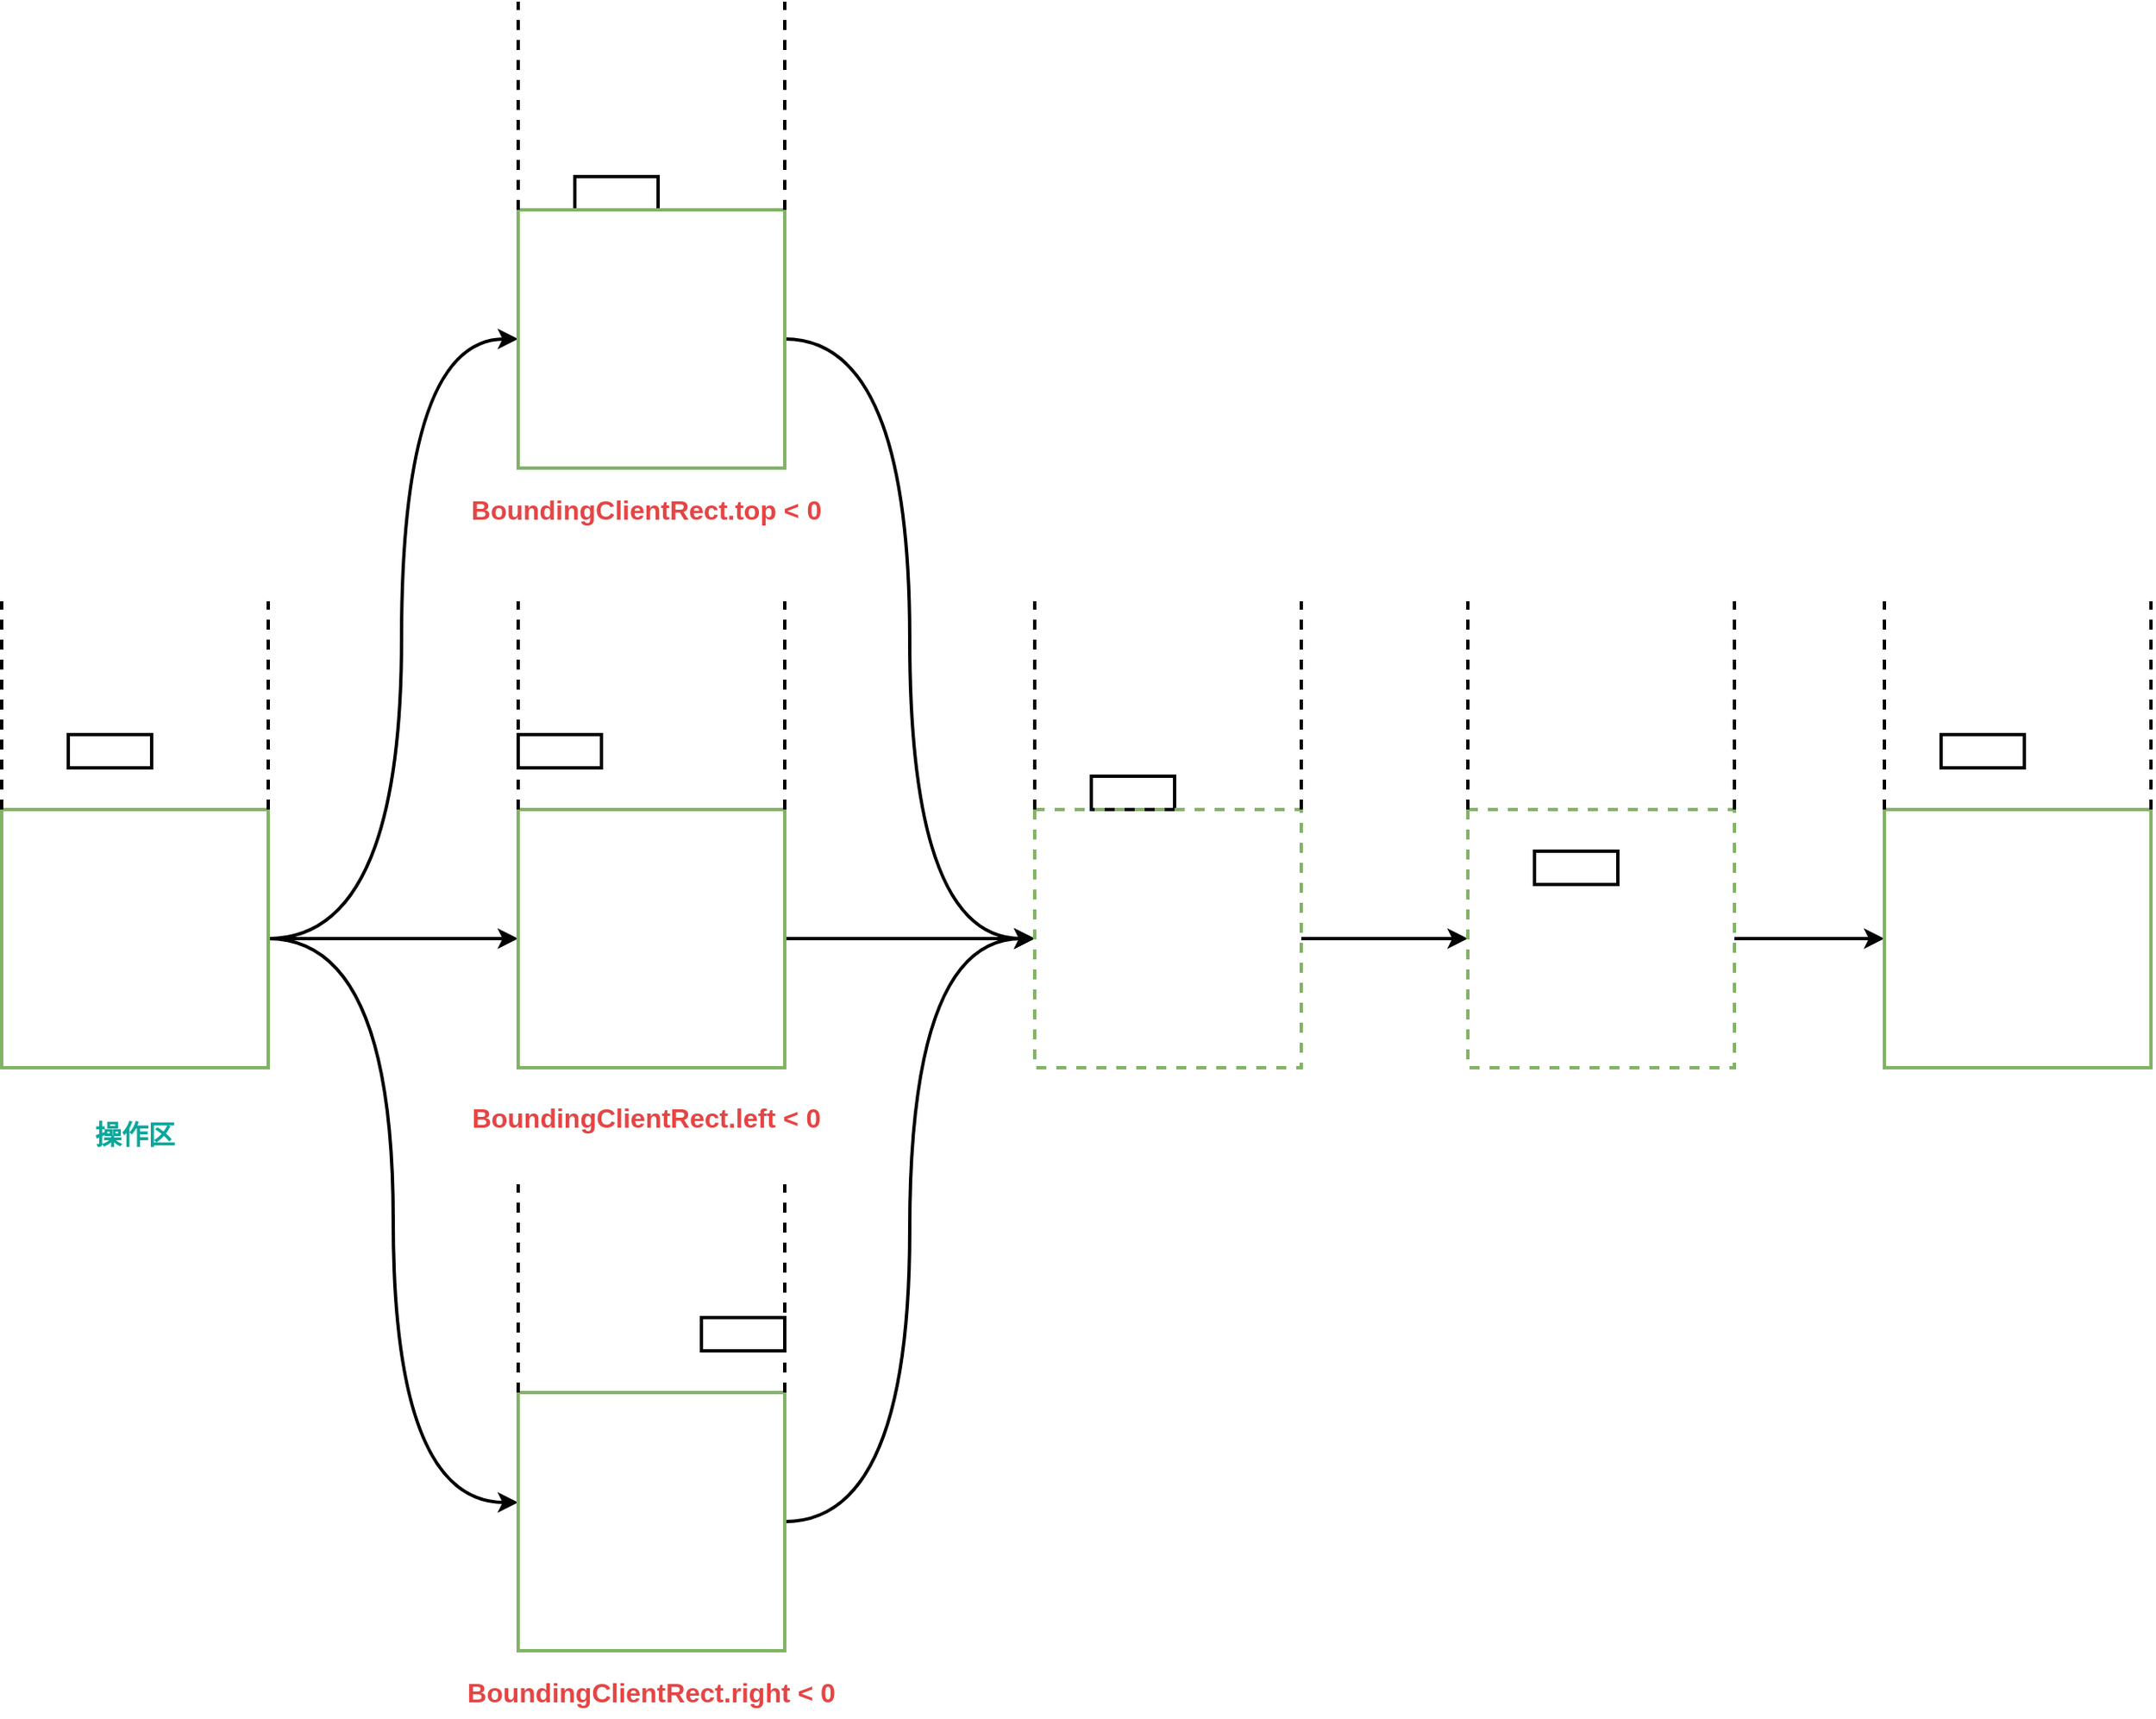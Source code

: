 <mxfile version="20.8.13" type="github">
  <diagram name="第 1 页" id="pyim4qZ4rd5q3mOowQ-e">
    <mxGraphModel dx="2120" dy="1138" grid="1" gridSize="10" guides="1" tooltips="1" connect="1" arrows="1" fold="1" page="1" pageScale="1" pageWidth="827" pageHeight="1169" math="0" shadow="0">
      <root>
        <mxCell id="0" />
        <mxCell id="1" parent="0" />
        <mxCell id="yMuCJ4eydJoWDQ9Kz_5B-1" value="" style="rounded=0;whiteSpace=wrap;html=1;strokeWidth=2;" vertex="1" parent="1">
          <mxGeometry x="110" y="470" width="50" height="20" as="geometry" />
        </mxCell>
        <mxCell id="yMuCJ4eydJoWDQ9Kz_5B-39" style="edgeStyle=orthogonalEdgeStyle;rounded=0;orthogonalLoop=1;jettySize=auto;html=1;entryX=0;entryY=0.5;entryDx=0;entryDy=0;strokeWidth=2;curved=1;" edge="1" parent="1" source="yMuCJ4eydJoWDQ9Kz_5B-2" target="yMuCJ4eydJoWDQ9Kz_5B-8">
          <mxGeometry relative="1" as="geometry">
            <Array as="points">
              <mxPoint x="310" y="593" />
              <mxPoint x="310" y="233" />
            </Array>
          </mxGeometry>
        </mxCell>
        <mxCell id="yMuCJ4eydJoWDQ9Kz_5B-40" style="edgeStyle=orthogonalEdgeStyle;curved=1;rounded=0;orthogonalLoop=1;jettySize=auto;html=1;entryX=0;entryY=0.5;entryDx=0;entryDy=0;strokeWidth=2;" edge="1" parent="1" source="yMuCJ4eydJoWDQ9Kz_5B-2" target="yMuCJ4eydJoWDQ9Kz_5B-15">
          <mxGeometry relative="1" as="geometry" />
        </mxCell>
        <mxCell id="yMuCJ4eydJoWDQ9Kz_5B-41" style="edgeStyle=orthogonalEdgeStyle;curved=1;rounded=0;orthogonalLoop=1;jettySize=auto;html=1;entryX=0;entryY=0.426;entryDx=0;entryDy=0;entryPerimeter=0;strokeWidth=2;" edge="1" parent="1" source="yMuCJ4eydJoWDQ9Kz_5B-2" target="yMuCJ4eydJoWDQ9Kz_5B-19">
          <mxGeometry relative="1" as="geometry" />
        </mxCell>
        <mxCell id="yMuCJ4eydJoWDQ9Kz_5B-2" value="" style="rounded=0;whiteSpace=wrap;html=1;glass=0;strokeWidth=2;fillColor=none;strokeColor=#82b366;" vertex="1" parent="1">
          <mxGeometry x="70" y="515" width="160" height="155" as="geometry" />
        </mxCell>
        <mxCell id="yMuCJ4eydJoWDQ9Kz_5B-3" value="&lt;b&gt;&lt;font color=&quot;#08a89c&quot; style=&quot;font-size: 16px;&quot;&gt;操作区&lt;/font&gt;&lt;/b&gt;" style="text;html=1;strokeColor=none;fillColor=none;align=center;verticalAlign=middle;whiteSpace=wrap;rounded=0;" vertex="1" parent="1">
          <mxGeometry x="120" y="695" width="60" height="30" as="geometry" />
        </mxCell>
        <mxCell id="yMuCJ4eydJoWDQ9Kz_5B-5" value="" style="endArrow=none;html=1;rounded=0;strokeWidth=2;dashed=1;" edge="1" parent="1">
          <mxGeometry width="50" height="50" relative="1" as="geometry">
            <mxPoint x="70" y="515" as="sourcePoint" />
            <mxPoint x="70" y="390" as="targetPoint" />
          </mxGeometry>
        </mxCell>
        <mxCell id="yMuCJ4eydJoWDQ9Kz_5B-6" value="" style="endArrow=none;html=1;rounded=0;strokeWidth=2;dashed=1;" edge="1" parent="1">
          <mxGeometry width="50" height="50" relative="1" as="geometry">
            <mxPoint x="230" y="515" as="sourcePoint" />
            <mxPoint x="230" y="390" as="targetPoint" />
          </mxGeometry>
        </mxCell>
        <mxCell id="yMuCJ4eydJoWDQ9Kz_5B-7" value="" style="rounded=0;whiteSpace=wrap;html=1;strokeWidth=2;" vertex="1" parent="1">
          <mxGeometry x="414" y="135" width="50" height="20" as="geometry" />
        </mxCell>
        <mxCell id="yMuCJ4eydJoWDQ9Kz_5B-43" style="edgeStyle=orthogonalEdgeStyle;curved=1;rounded=0;orthogonalLoop=1;jettySize=auto;html=1;entryX=0;entryY=0.5;entryDx=0;entryDy=0;strokeWidth=2;" edge="1" parent="1" source="yMuCJ4eydJoWDQ9Kz_5B-8" target="yMuCJ4eydJoWDQ9Kz_5B-28">
          <mxGeometry relative="1" as="geometry" />
        </mxCell>
        <mxCell id="yMuCJ4eydJoWDQ9Kz_5B-8" value="" style="rounded=0;whiteSpace=wrap;html=1;glass=0;strokeWidth=2;fillColor=none;strokeColor=#82b366;" vertex="1" parent="1">
          <mxGeometry x="380" y="155" width="160" height="155" as="geometry" />
        </mxCell>
        <mxCell id="yMuCJ4eydJoWDQ9Kz_5B-9" value="" style="endArrow=none;html=1;rounded=0;strokeWidth=2;dashed=1;" edge="1" parent="1">
          <mxGeometry width="50" height="50" relative="1" as="geometry">
            <mxPoint x="380" y="155" as="sourcePoint" />
            <mxPoint x="380" y="30" as="targetPoint" />
          </mxGeometry>
        </mxCell>
        <mxCell id="yMuCJ4eydJoWDQ9Kz_5B-10" value="" style="endArrow=none;html=1;rounded=0;strokeWidth=2;dashed=1;" edge="1" parent="1">
          <mxGeometry width="50" height="50" relative="1" as="geometry">
            <mxPoint x="540" y="155" as="sourcePoint" />
            <mxPoint x="540" y="30" as="targetPoint" />
          </mxGeometry>
        </mxCell>
        <mxCell id="yMuCJ4eydJoWDQ9Kz_5B-14" value="" style="rounded=0;whiteSpace=wrap;html=1;strokeWidth=2;" vertex="1" parent="1">
          <mxGeometry x="380" y="470" width="50" height="20" as="geometry" />
        </mxCell>
        <mxCell id="yMuCJ4eydJoWDQ9Kz_5B-44" style="edgeStyle=orthogonalEdgeStyle;curved=1;rounded=0;orthogonalLoop=1;jettySize=auto;html=1;entryX=0;entryY=0.5;entryDx=0;entryDy=0;strokeWidth=2;" edge="1" parent="1" source="yMuCJ4eydJoWDQ9Kz_5B-15" target="yMuCJ4eydJoWDQ9Kz_5B-28">
          <mxGeometry relative="1" as="geometry" />
        </mxCell>
        <mxCell id="yMuCJ4eydJoWDQ9Kz_5B-15" value="" style="rounded=0;whiteSpace=wrap;html=1;glass=0;strokeWidth=2;fillColor=none;strokeColor=#82b366;" vertex="1" parent="1">
          <mxGeometry x="380" y="515" width="160" height="155" as="geometry" />
        </mxCell>
        <mxCell id="yMuCJ4eydJoWDQ9Kz_5B-16" value="" style="endArrow=none;html=1;rounded=0;strokeWidth=2;dashed=1;" edge="1" parent="1">
          <mxGeometry width="50" height="50" relative="1" as="geometry">
            <mxPoint x="380" y="515" as="sourcePoint" />
            <mxPoint x="380" y="390" as="targetPoint" />
          </mxGeometry>
        </mxCell>
        <mxCell id="yMuCJ4eydJoWDQ9Kz_5B-17" value="" style="endArrow=none;html=1;rounded=0;strokeWidth=2;dashed=1;" edge="1" parent="1">
          <mxGeometry width="50" height="50" relative="1" as="geometry">
            <mxPoint x="540.0" y="515" as="sourcePoint" />
            <mxPoint x="540.0" y="390" as="targetPoint" />
          </mxGeometry>
        </mxCell>
        <mxCell id="yMuCJ4eydJoWDQ9Kz_5B-18" value="" style="rounded=0;whiteSpace=wrap;html=1;strokeWidth=2;" vertex="1" parent="1">
          <mxGeometry x="490" y="820" width="50" height="20" as="geometry" />
        </mxCell>
        <mxCell id="yMuCJ4eydJoWDQ9Kz_5B-45" style="edgeStyle=orthogonalEdgeStyle;curved=1;rounded=0;orthogonalLoop=1;jettySize=auto;html=1;entryX=0;entryY=0.5;entryDx=0;entryDy=0;strokeWidth=2;" edge="1" parent="1" source="yMuCJ4eydJoWDQ9Kz_5B-19" target="yMuCJ4eydJoWDQ9Kz_5B-28">
          <mxGeometry relative="1" as="geometry" />
        </mxCell>
        <mxCell id="yMuCJ4eydJoWDQ9Kz_5B-19" value="" style="rounded=0;whiteSpace=wrap;html=1;glass=0;strokeWidth=2;fillColor=none;strokeColor=#82b366;" vertex="1" parent="1">
          <mxGeometry x="380" y="865" width="160" height="155" as="geometry" />
        </mxCell>
        <mxCell id="yMuCJ4eydJoWDQ9Kz_5B-20" value="" style="endArrow=none;html=1;rounded=0;strokeWidth=2;dashed=1;" edge="1" parent="1">
          <mxGeometry width="50" height="50" relative="1" as="geometry">
            <mxPoint x="380" y="865" as="sourcePoint" />
            <mxPoint x="380" y="740" as="targetPoint" />
          </mxGeometry>
        </mxCell>
        <mxCell id="yMuCJ4eydJoWDQ9Kz_5B-21" value="" style="endArrow=none;html=1;rounded=0;strokeWidth=2;dashed=1;" edge="1" parent="1">
          <mxGeometry width="50" height="50" relative="1" as="geometry">
            <mxPoint x="540.0" y="865" as="sourcePoint" />
            <mxPoint x="540.0" y="740" as="targetPoint" />
          </mxGeometry>
        </mxCell>
        <mxCell id="yMuCJ4eydJoWDQ9Kz_5B-22" value="&lt;font color=&quot;#e54545&quot;&gt;&lt;span style=&quot;font-size: 16px;&quot;&gt;&lt;b&gt;BoundingClientRect.top &amp;lt; 0&lt;/b&gt;&lt;/span&gt;&lt;/font&gt;" style="text;html=1;strokeColor=none;fillColor=none;align=center;verticalAlign=middle;whiteSpace=wrap;rounded=0;" vertex="1" parent="1">
          <mxGeometry x="327.34" y="320" width="260" height="30" as="geometry" />
        </mxCell>
        <mxCell id="yMuCJ4eydJoWDQ9Kz_5B-24" value="&lt;font color=&quot;#e54545&quot;&gt;&lt;span style=&quot;font-size: 16px;&quot;&gt;&lt;b&gt;BoundingClientRect.left &amp;lt; 0&lt;/b&gt;&lt;/span&gt;&lt;/font&gt;" style="text;html=1;strokeColor=none;fillColor=none;align=center;verticalAlign=middle;whiteSpace=wrap;rounded=0;" vertex="1" parent="1">
          <mxGeometry x="327.34" y="685" width="260" height="30" as="geometry" />
        </mxCell>
        <mxCell id="yMuCJ4eydJoWDQ9Kz_5B-26" value="&lt;font color=&quot;#e54545&quot;&gt;&lt;span style=&quot;font-size: 16px;&quot;&gt;&lt;b&gt;BoundingClientRect.right &amp;lt; 0&lt;/b&gt;&lt;/span&gt;&lt;/font&gt;" style="text;html=1;strokeColor=none;fillColor=none;align=center;verticalAlign=middle;whiteSpace=wrap;rounded=0;" vertex="1" parent="1">
          <mxGeometry x="330" y="1030" width="260" height="30" as="geometry" />
        </mxCell>
        <mxCell id="yMuCJ4eydJoWDQ9Kz_5B-27" value="" style="rounded=0;whiteSpace=wrap;html=1;strokeWidth=2;" vertex="1" parent="1">
          <mxGeometry x="724" y="495" width="50" height="20" as="geometry" />
        </mxCell>
        <mxCell id="yMuCJ4eydJoWDQ9Kz_5B-46" style="edgeStyle=orthogonalEdgeStyle;curved=1;rounded=0;orthogonalLoop=1;jettySize=auto;html=1;entryX=0;entryY=0.5;entryDx=0;entryDy=0;strokeWidth=2;" edge="1" parent="1" source="yMuCJ4eydJoWDQ9Kz_5B-28" target="yMuCJ4eydJoWDQ9Kz_5B-32">
          <mxGeometry relative="1" as="geometry" />
        </mxCell>
        <mxCell id="yMuCJ4eydJoWDQ9Kz_5B-28" value="" style="rounded=0;whiteSpace=wrap;html=1;glass=0;strokeWidth=2;fillColor=none;strokeColor=#82b366;dashed=1;" vertex="1" parent="1">
          <mxGeometry x="690" y="515" width="160" height="155" as="geometry" />
        </mxCell>
        <mxCell id="yMuCJ4eydJoWDQ9Kz_5B-29" value="" style="endArrow=none;html=1;rounded=0;strokeWidth=2;dashed=1;" edge="1" parent="1">
          <mxGeometry width="50" height="50" relative="1" as="geometry">
            <mxPoint x="690" y="515" as="sourcePoint" />
            <mxPoint x="690" y="390" as="targetPoint" />
          </mxGeometry>
        </mxCell>
        <mxCell id="yMuCJ4eydJoWDQ9Kz_5B-30" value="" style="endArrow=none;html=1;rounded=0;strokeWidth=2;dashed=1;" edge="1" parent="1">
          <mxGeometry width="50" height="50" relative="1" as="geometry">
            <mxPoint x="850" y="515" as="sourcePoint" />
            <mxPoint x="850" y="390" as="targetPoint" />
          </mxGeometry>
        </mxCell>
        <mxCell id="yMuCJ4eydJoWDQ9Kz_5B-31" value="" style="rounded=0;whiteSpace=wrap;html=1;strokeWidth=2;" vertex="1" parent="1">
          <mxGeometry x="990" y="540" width="50" height="20" as="geometry" />
        </mxCell>
        <mxCell id="yMuCJ4eydJoWDQ9Kz_5B-47" style="edgeStyle=orthogonalEdgeStyle;curved=1;rounded=0;orthogonalLoop=1;jettySize=auto;html=1;exitX=1;exitY=0.5;exitDx=0;exitDy=0;entryX=0;entryY=0.5;entryDx=0;entryDy=0;strokeWidth=2;" edge="1" parent="1" source="yMuCJ4eydJoWDQ9Kz_5B-32" target="yMuCJ4eydJoWDQ9Kz_5B-36">
          <mxGeometry relative="1" as="geometry" />
        </mxCell>
        <mxCell id="yMuCJ4eydJoWDQ9Kz_5B-32" value="" style="rounded=0;whiteSpace=wrap;html=1;glass=0;strokeWidth=2;fillColor=none;strokeColor=#82b366;dashed=1;" vertex="1" parent="1">
          <mxGeometry x="950" y="515" width="160" height="155" as="geometry" />
        </mxCell>
        <mxCell id="yMuCJ4eydJoWDQ9Kz_5B-33" value="" style="endArrow=none;html=1;rounded=0;strokeWidth=2;dashed=1;" edge="1" parent="1">
          <mxGeometry width="50" height="50" relative="1" as="geometry">
            <mxPoint x="950" y="515" as="sourcePoint" />
            <mxPoint x="950" y="390" as="targetPoint" />
          </mxGeometry>
        </mxCell>
        <mxCell id="yMuCJ4eydJoWDQ9Kz_5B-34" value="" style="endArrow=none;html=1;rounded=0;strokeWidth=2;dashed=1;" edge="1" parent="1">
          <mxGeometry width="50" height="50" relative="1" as="geometry">
            <mxPoint x="1110" y="515" as="sourcePoint" />
            <mxPoint x="1110" y="390" as="targetPoint" />
          </mxGeometry>
        </mxCell>
        <mxCell id="yMuCJ4eydJoWDQ9Kz_5B-35" value="" style="rounded=0;whiteSpace=wrap;html=1;strokeWidth=2;" vertex="1" parent="1">
          <mxGeometry x="1234" y="470" width="50" height="20" as="geometry" />
        </mxCell>
        <mxCell id="yMuCJ4eydJoWDQ9Kz_5B-36" value="" style="rounded=0;whiteSpace=wrap;html=1;glass=0;strokeWidth=2;fillColor=none;strokeColor=#82b366;" vertex="1" parent="1">
          <mxGeometry x="1200" y="515" width="160" height="155" as="geometry" />
        </mxCell>
        <mxCell id="yMuCJ4eydJoWDQ9Kz_5B-37" value="" style="endArrow=none;html=1;rounded=0;strokeWidth=2;dashed=1;" edge="1" parent="1">
          <mxGeometry width="50" height="50" relative="1" as="geometry">
            <mxPoint x="1200" y="515" as="sourcePoint" />
            <mxPoint x="1200" y="390" as="targetPoint" />
          </mxGeometry>
        </mxCell>
        <mxCell id="yMuCJ4eydJoWDQ9Kz_5B-38" value="" style="endArrow=none;html=1;rounded=0;strokeWidth=2;dashed=1;" edge="1" parent="1">
          <mxGeometry width="50" height="50" relative="1" as="geometry">
            <mxPoint x="1360" y="515" as="sourcePoint" />
            <mxPoint x="1360" y="390" as="targetPoint" />
          </mxGeometry>
        </mxCell>
      </root>
    </mxGraphModel>
  </diagram>
</mxfile>
